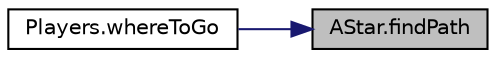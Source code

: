 digraph "AStar.findPath"
{
 // LATEX_PDF_SIZE
  edge [fontname="Helvetica",fontsize="10",labelfontname="Helvetica",labelfontsize="10"];
  node [fontname="Helvetica",fontsize="10",shape=record];
  rankdir="RL";
  Node1 [label="AStar.findPath",height=0.2,width=0.4,color="black", fillcolor="grey75", style="filled", fontcolor="black",tooltip="Prepara la matriz y los nodos de inicio y meta para buscar la posible solucion."];
  Node1 -> Node2 [dir="back",color="midnightblue",fontsize="10",style="solid",fontname="Helvetica"];
  Node2 [label="Players.whereToGo",height=0.2,width=0.4,color="black", fillcolor="white", style="filled",URL="$class_players.html#af768f0d413b2a4254525d94988b2bf2a",tooltip=" "];
}
